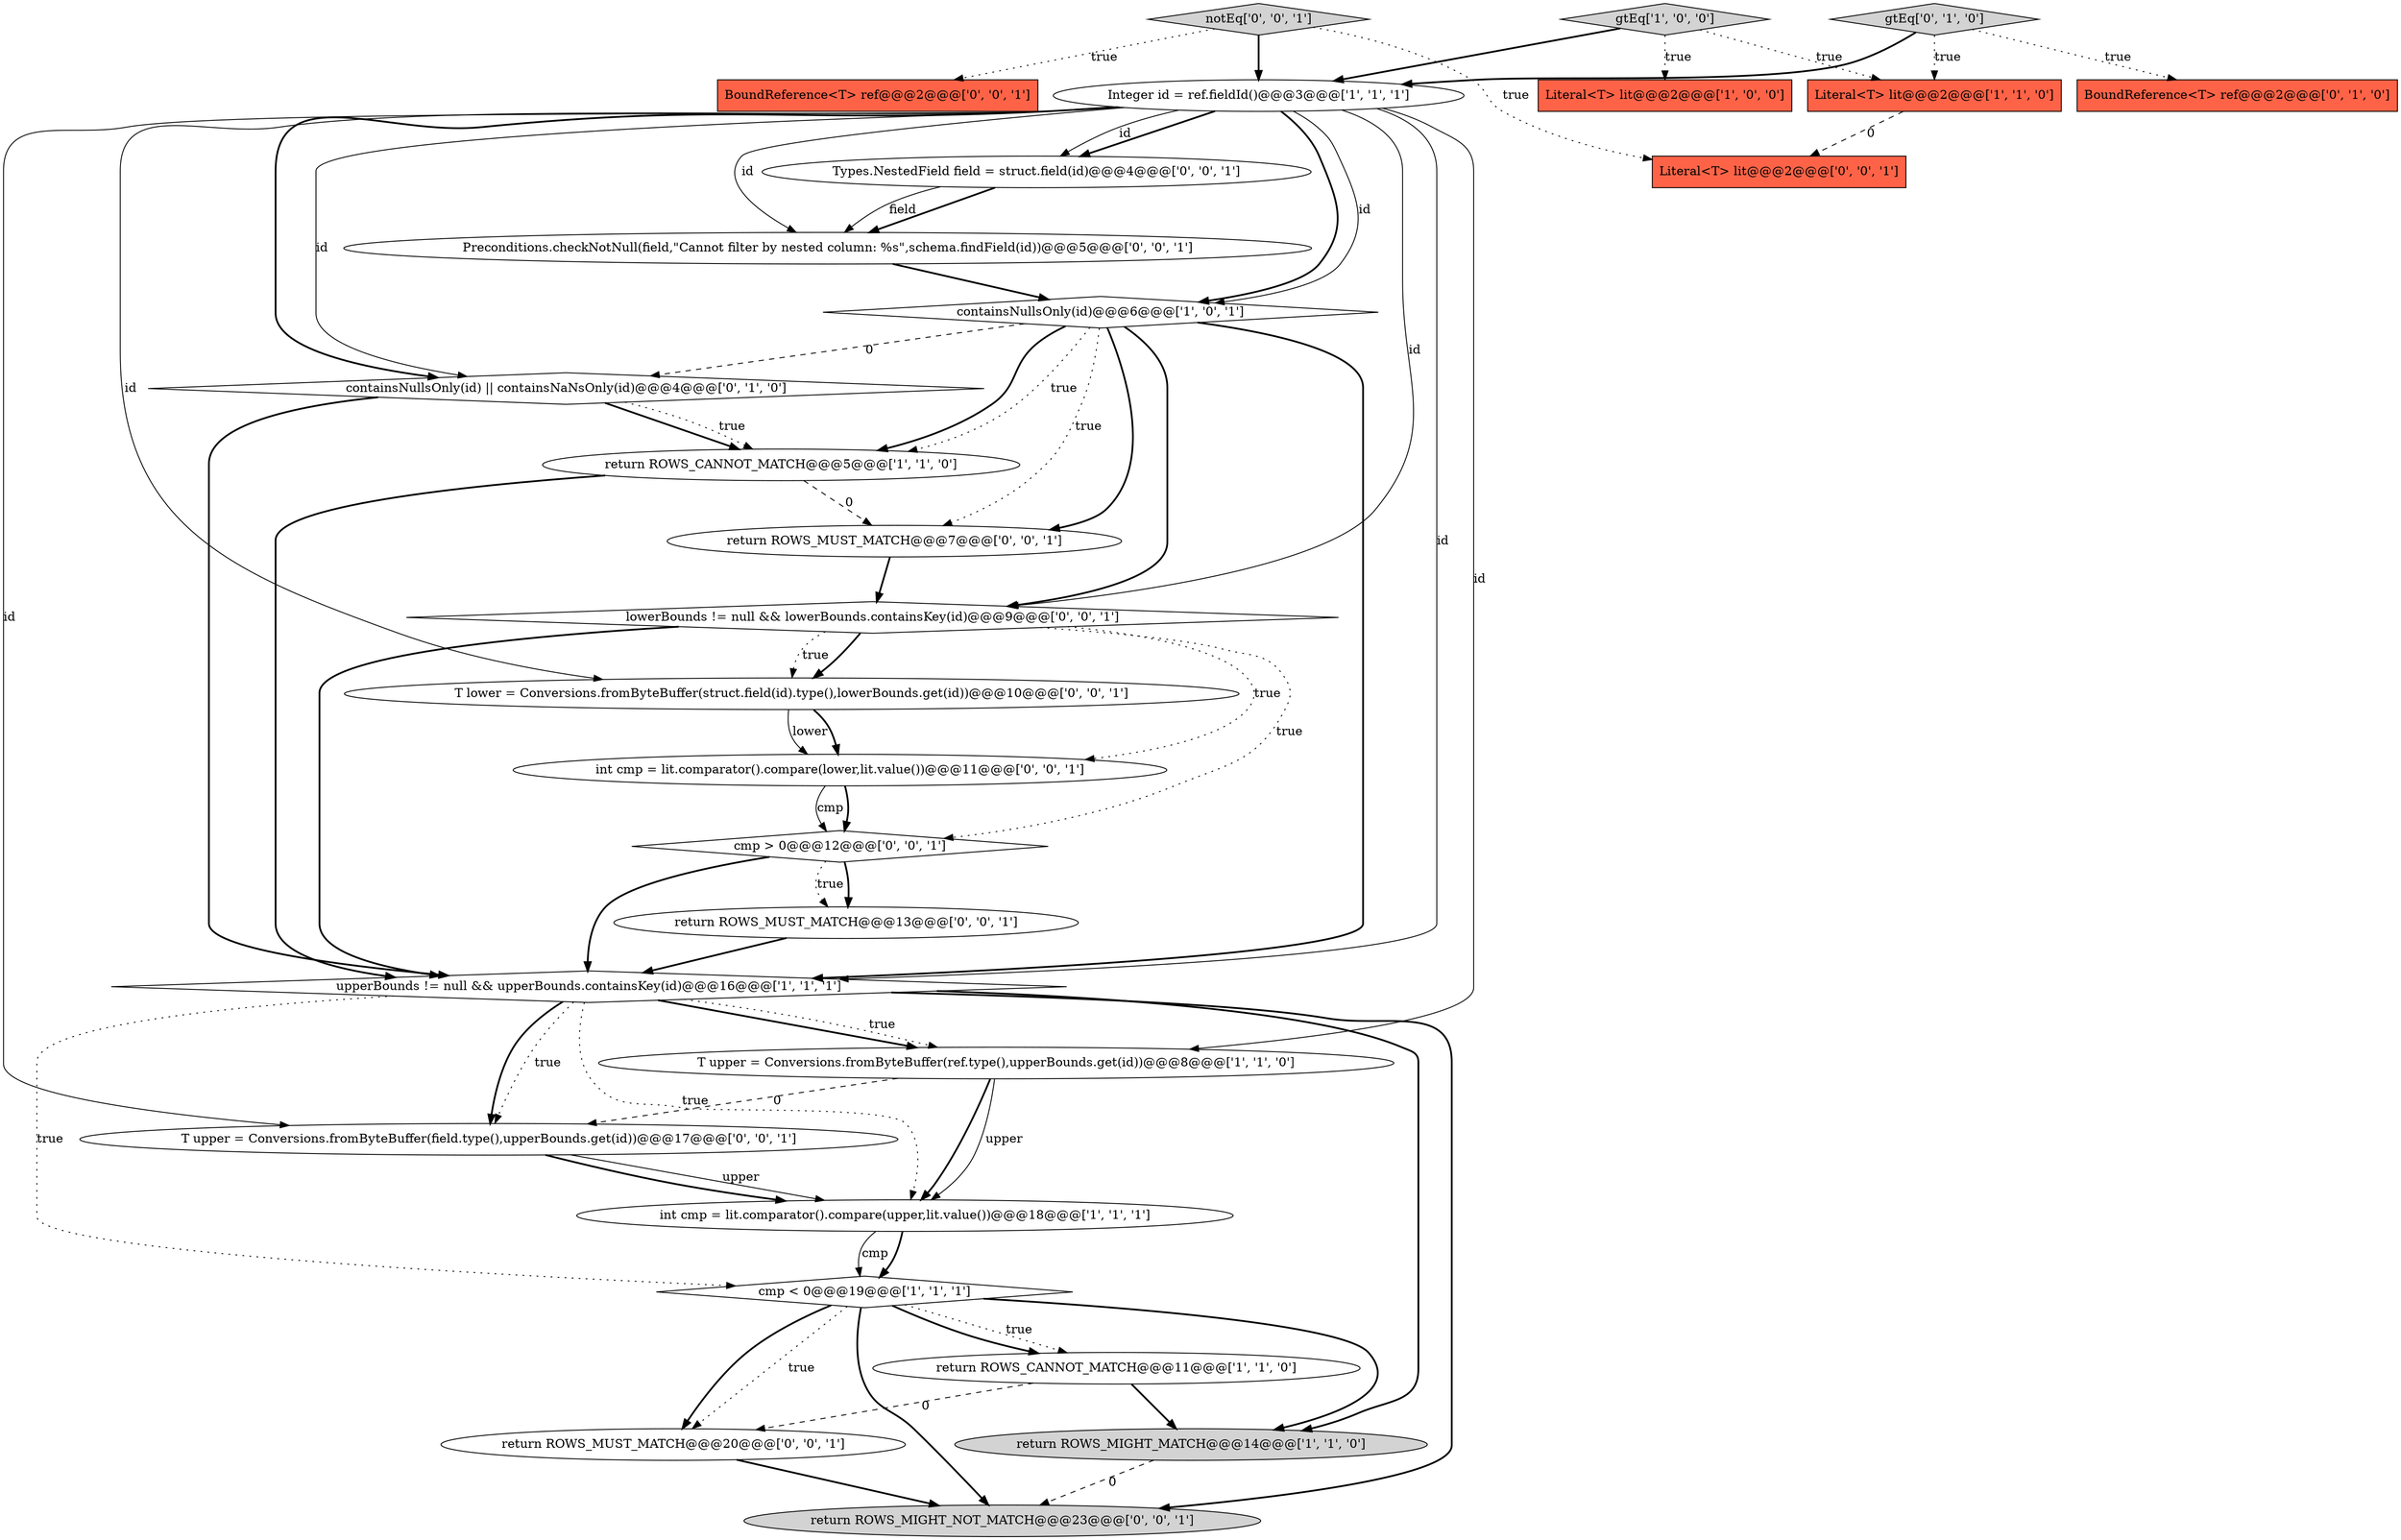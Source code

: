 digraph {
20 [style = filled, label = "BoundReference<T> ref@@@2@@@['0', '0', '1']", fillcolor = tomato, shape = box image = "AAA0AAABBB3BBB"];
2 [style = filled, label = "return ROWS_MIGHT_MATCH@@@14@@@['1', '1', '0']", fillcolor = lightgray, shape = ellipse image = "AAA0AAABBB1BBB"];
26 [style = filled, label = "return ROWS_MUST_MATCH@@@20@@@['0', '0', '1']", fillcolor = white, shape = ellipse image = "AAA0AAABBB3BBB"];
19 [style = filled, label = "return ROWS_MUST_MATCH@@@7@@@['0', '0', '1']", fillcolor = white, shape = ellipse image = "AAA0AAABBB3BBB"];
24 [style = filled, label = "T lower = Conversions.fromByteBuffer(struct.field(id).type(),lowerBounds.get(id))@@@10@@@['0', '0', '1']", fillcolor = white, shape = ellipse image = "AAA0AAABBB3BBB"];
5 [style = filled, label = "return ROWS_CANNOT_MATCH@@@5@@@['1', '1', '0']", fillcolor = white, shape = ellipse image = "AAA0AAABBB1BBB"];
27 [style = filled, label = "return ROWS_MIGHT_NOT_MATCH@@@23@@@['0', '0', '1']", fillcolor = lightgray, shape = ellipse image = "AAA0AAABBB3BBB"];
9 [style = filled, label = "gtEq['1', '0', '0']", fillcolor = lightgray, shape = diamond image = "AAA0AAABBB1BBB"];
4 [style = filled, label = "Literal<T> lit@@@2@@@['1', '0', '0']", fillcolor = tomato, shape = box image = "AAA0AAABBB1BBB"];
10 [style = filled, label = "containsNullsOnly(id)@@@6@@@['1', '0', '1']", fillcolor = white, shape = diamond image = "AAA0AAABBB1BBB"];
1 [style = filled, label = "return ROWS_CANNOT_MATCH@@@11@@@['1', '1', '0']", fillcolor = white, shape = ellipse image = "AAA0AAABBB1BBB"];
14 [style = filled, label = "containsNullsOnly(id) || containsNaNsOnly(id)@@@4@@@['0', '1', '0']", fillcolor = white, shape = diamond image = "AAA1AAABBB2BBB"];
8 [style = filled, label = "int cmp = lit.comparator().compare(upper,lit.value())@@@18@@@['1', '1', '1']", fillcolor = white, shape = ellipse image = "AAA0AAABBB1BBB"];
15 [style = filled, label = "return ROWS_MUST_MATCH@@@13@@@['0', '0', '1']", fillcolor = white, shape = ellipse image = "AAA0AAABBB3BBB"];
6 [style = filled, label = "upperBounds != null && upperBounds.containsKey(id)@@@16@@@['1', '1', '1']", fillcolor = white, shape = diamond image = "AAA0AAABBB1BBB"];
23 [style = filled, label = "lowerBounds != null && lowerBounds.containsKey(id)@@@9@@@['0', '0', '1']", fillcolor = white, shape = diamond image = "AAA0AAABBB3BBB"];
25 [style = filled, label = "Literal<T> lit@@@2@@@['0', '0', '1']", fillcolor = tomato, shape = box image = "AAA0AAABBB3BBB"];
17 [style = filled, label = "notEq['0', '0', '1']", fillcolor = lightgray, shape = diamond image = "AAA0AAABBB3BBB"];
21 [style = filled, label = "cmp > 0@@@12@@@['0', '0', '1']", fillcolor = white, shape = diamond image = "AAA0AAABBB3BBB"];
28 [style = filled, label = "int cmp = lit.comparator().compare(lower,lit.value())@@@11@@@['0', '0', '1']", fillcolor = white, shape = ellipse image = "AAA0AAABBB3BBB"];
11 [style = filled, label = "Literal<T> lit@@@2@@@['1', '1', '0']", fillcolor = tomato, shape = box image = "AAA0AAABBB1BBB"];
7 [style = filled, label = "Integer id = ref.fieldId()@@@3@@@['1', '1', '1']", fillcolor = white, shape = ellipse image = "AAA0AAABBB1BBB"];
13 [style = filled, label = "BoundReference<T> ref@@@2@@@['0', '1', '0']", fillcolor = tomato, shape = box image = "AAA0AAABBB2BBB"];
0 [style = filled, label = "T upper = Conversions.fromByteBuffer(ref.type(),upperBounds.get(id))@@@8@@@['1', '1', '0']", fillcolor = white, shape = ellipse image = "AAA0AAABBB1BBB"];
22 [style = filled, label = "Preconditions.checkNotNull(field,\"Cannot filter by nested column: %s\",schema.findField(id))@@@5@@@['0', '0', '1']", fillcolor = white, shape = ellipse image = "AAA0AAABBB3BBB"];
3 [style = filled, label = "cmp < 0@@@19@@@['1', '1', '1']", fillcolor = white, shape = diamond image = "AAA0AAABBB1BBB"];
12 [style = filled, label = "gtEq['0', '1', '0']", fillcolor = lightgray, shape = diamond image = "AAA0AAABBB2BBB"];
16 [style = filled, label = "T upper = Conversions.fromByteBuffer(field.type(),upperBounds.get(id))@@@17@@@['0', '0', '1']", fillcolor = white, shape = ellipse image = "AAA0AAABBB3BBB"];
18 [style = filled, label = "Types.NestedField field = struct.field(id)@@@4@@@['0', '0', '1']", fillcolor = white, shape = ellipse image = "AAA0AAABBB3BBB"];
28->21 [style = bold, label=""];
14->5 [style = bold, label=""];
12->7 [style = bold, label=""];
6->16 [style = dotted, label="true"];
3->26 [style = dotted, label="true"];
7->14 [style = solid, label="id"];
10->6 [style = bold, label=""];
10->23 [style = bold, label=""];
21->15 [style = bold, label=""];
7->23 [style = solid, label="id"];
14->5 [style = dotted, label="true"];
3->2 [style = bold, label=""];
7->10 [style = bold, label=""];
18->22 [style = bold, label=""];
23->24 [style = bold, label=""];
3->26 [style = bold, label=""];
3->1 [style = dotted, label="true"];
7->6 [style = solid, label="id"];
7->18 [style = bold, label=""];
12->11 [style = dotted, label="true"];
10->14 [style = dashed, label="0"];
7->10 [style = solid, label="id"];
6->0 [style = bold, label=""];
9->11 [style = dotted, label="true"];
11->25 [style = dashed, label="0"];
16->8 [style = bold, label=""];
12->13 [style = dotted, label="true"];
2->27 [style = dashed, label="0"];
23->24 [style = dotted, label="true"];
0->8 [style = bold, label=""];
5->19 [style = dashed, label="0"];
19->23 [style = bold, label=""];
18->22 [style = solid, label="field"];
26->27 [style = bold, label=""];
3->27 [style = bold, label=""];
15->6 [style = bold, label=""];
21->15 [style = dotted, label="true"];
6->2 [style = bold, label=""];
8->3 [style = bold, label=""];
3->1 [style = bold, label=""];
7->14 [style = bold, label=""];
10->19 [style = bold, label=""];
6->27 [style = bold, label=""];
6->16 [style = bold, label=""];
6->0 [style = dotted, label="true"];
7->18 [style = solid, label="id"];
0->16 [style = dashed, label="0"];
24->28 [style = solid, label="lower"];
16->8 [style = solid, label="upper"];
6->8 [style = dotted, label="true"];
23->6 [style = bold, label=""];
7->0 [style = solid, label="id"];
23->21 [style = dotted, label="true"];
17->25 [style = dotted, label="true"];
17->20 [style = dotted, label="true"];
1->26 [style = dashed, label="0"];
9->4 [style = dotted, label="true"];
8->3 [style = solid, label="cmp"];
14->6 [style = bold, label=""];
6->3 [style = dotted, label="true"];
0->8 [style = solid, label="upper"];
7->24 [style = solid, label="id"];
23->28 [style = dotted, label="true"];
10->19 [style = dotted, label="true"];
17->7 [style = bold, label=""];
7->16 [style = solid, label="id"];
24->28 [style = bold, label=""];
7->22 [style = solid, label="id"];
21->6 [style = bold, label=""];
22->10 [style = bold, label=""];
1->2 [style = bold, label=""];
10->5 [style = bold, label=""];
28->21 [style = solid, label="cmp"];
5->6 [style = bold, label=""];
10->5 [style = dotted, label="true"];
9->7 [style = bold, label=""];
}

